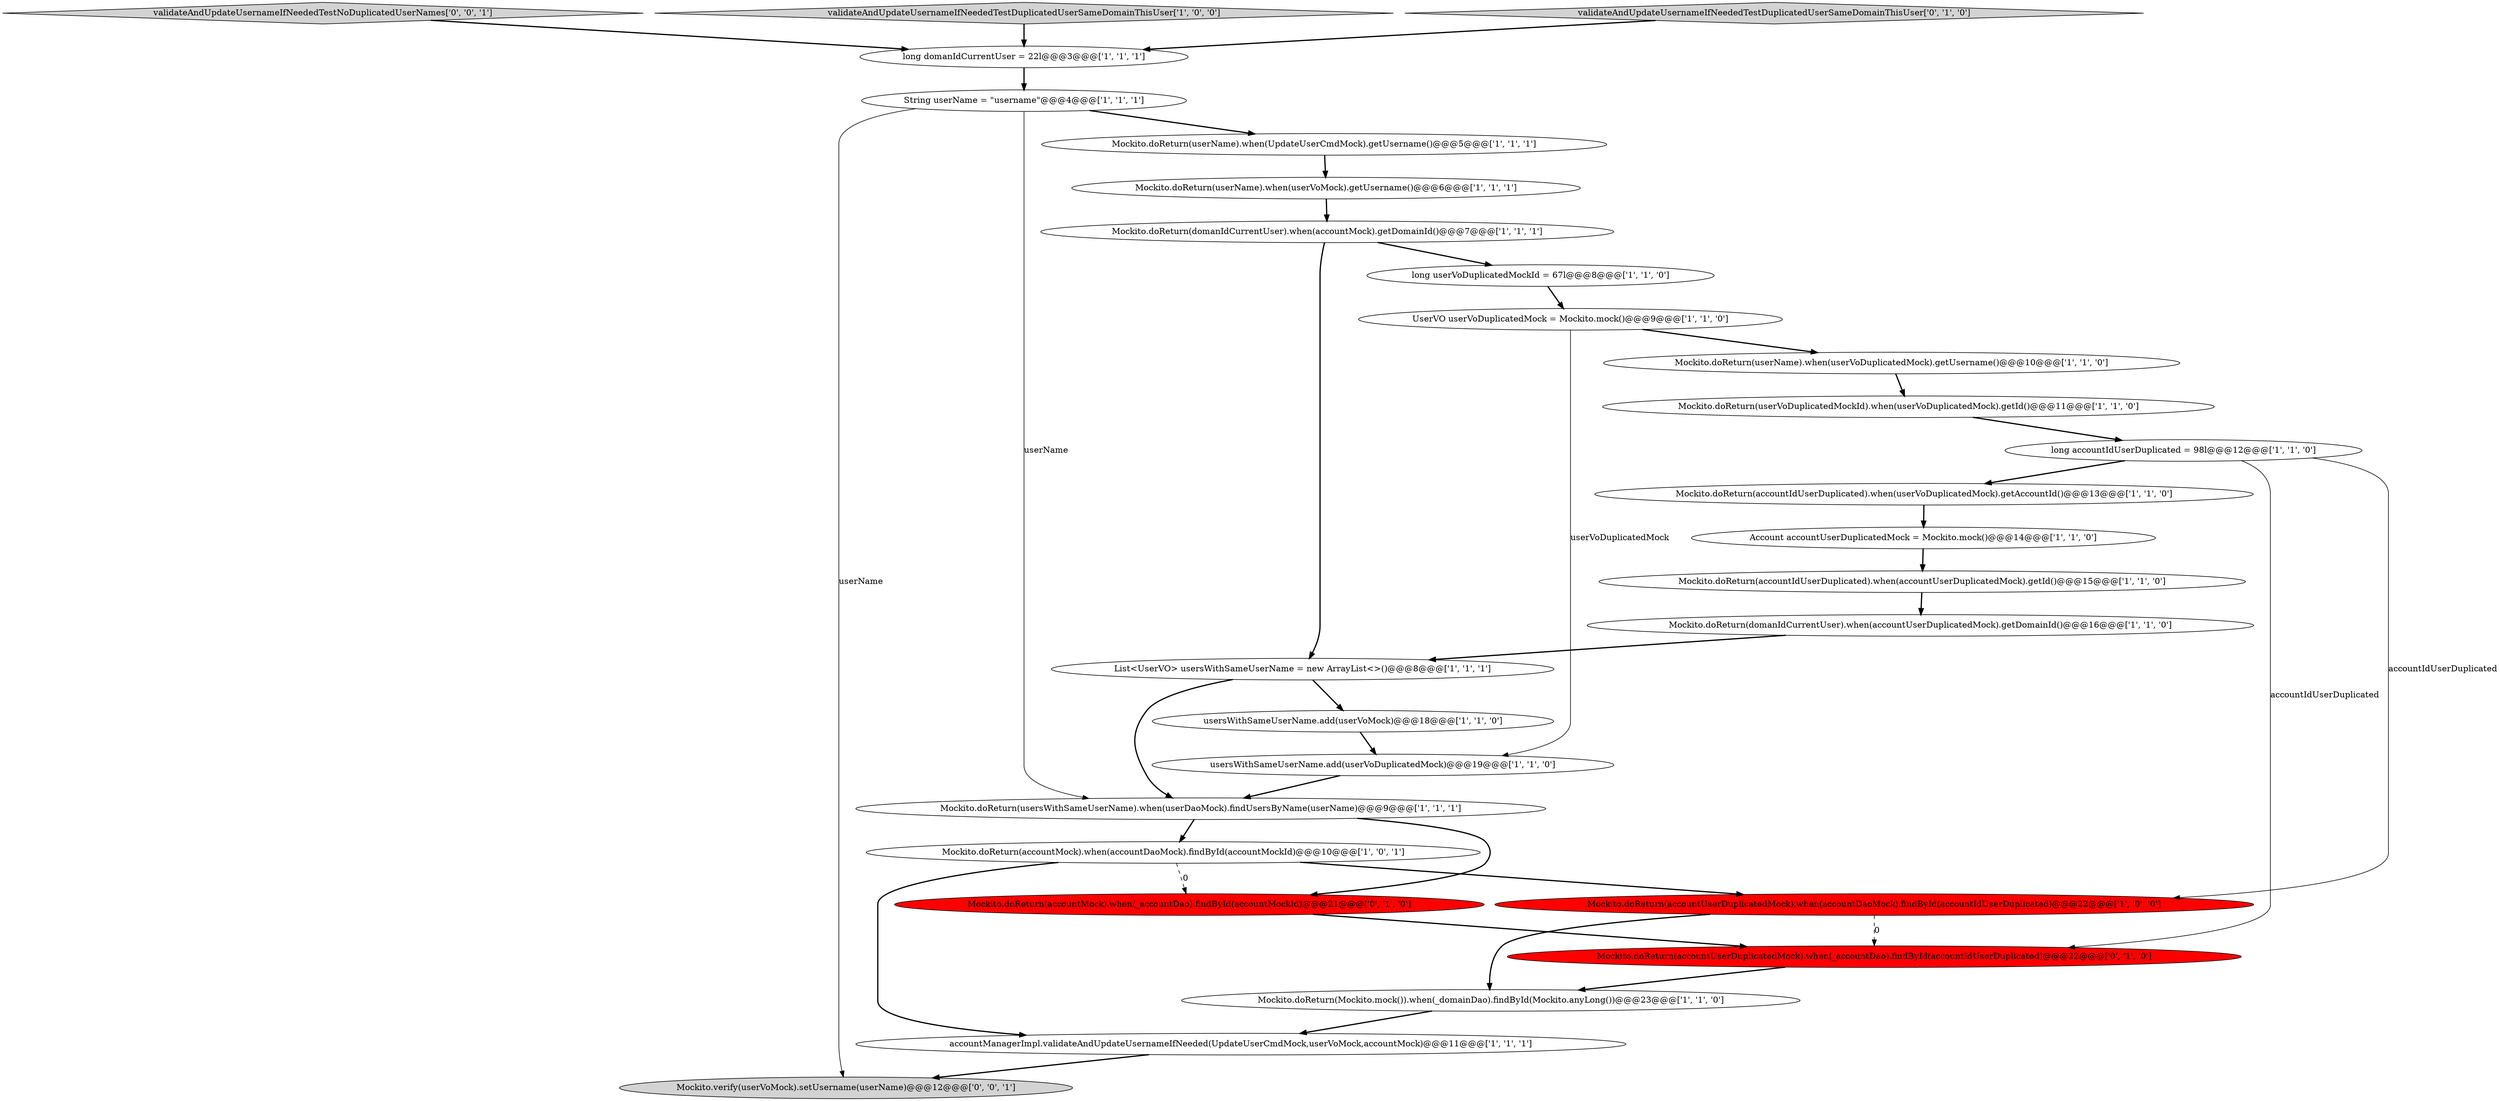 digraph {
8 [style = filled, label = "Mockito.doReturn(userVoDuplicatedMockId).when(userVoDuplicatedMock).getId()@@@11@@@['1', '1', '0']", fillcolor = white, shape = ellipse image = "AAA0AAABBB1BBB"];
25 [style = filled, label = "Mockito.doReturn(accountMock).when(_accountDao).findById(accountMockId)@@@21@@@['0', '1', '0']", fillcolor = red, shape = ellipse image = "AAA1AAABBB2BBB"];
18 [style = filled, label = "Mockito.doReturn(usersWithSameUserName).when(userDaoMock).findUsersByName(userName)@@@9@@@['1', '1', '1']", fillcolor = white, shape = ellipse image = "AAA0AAABBB1BBB"];
9 [style = filled, label = "String userName = \"username\"@@@4@@@['1', '1', '1']", fillcolor = white, shape = ellipse image = "AAA0AAABBB1BBB"];
23 [style = filled, label = "Mockito.doReturn(accountUserDuplicatedMock).when(_accountDao).findById(accountIdUserDuplicated)@@@22@@@['0', '1', '0']", fillcolor = red, shape = ellipse image = "AAA1AAABBB2BBB"];
27 [style = filled, label = "validateAndUpdateUsernameIfNeededTestNoDuplicatedUserNames['0', '0', '1']", fillcolor = lightgray, shape = diamond image = "AAA0AAABBB3BBB"];
5 [style = filled, label = "Mockito.doReturn(Mockito.mock()).when(_domainDao).findById(Mockito.anyLong())@@@23@@@['1', '1', '0']", fillcolor = white, shape = ellipse image = "AAA0AAABBB1BBB"];
6 [style = filled, label = "Mockito.doReturn(userName).when(userVoDuplicatedMock).getUsername()@@@10@@@['1', '1', '0']", fillcolor = white, shape = ellipse image = "AAA0AAABBB1BBB"];
3 [style = filled, label = "Mockito.doReturn(userName).when(userVoMock).getUsername()@@@6@@@['1', '1', '1']", fillcolor = white, shape = ellipse image = "AAA0AAABBB1BBB"];
19 [style = filled, label = "long domanIdCurrentUser = 22l@@@3@@@['1', '1', '1']", fillcolor = white, shape = ellipse image = "AAA0AAABBB1BBB"];
4 [style = filled, label = "long accountIdUserDuplicated = 98l@@@12@@@['1', '1', '0']", fillcolor = white, shape = ellipse image = "AAA0AAABBB1BBB"];
26 [style = filled, label = "Mockito.verify(userVoMock).setUsername(userName)@@@12@@@['0', '0', '1']", fillcolor = lightgray, shape = ellipse image = "AAA0AAABBB3BBB"];
0 [style = filled, label = "long userVoDuplicatedMockId = 67l@@@8@@@['1', '1', '0']", fillcolor = white, shape = ellipse image = "AAA0AAABBB1BBB"];
14 [style = filled, label = "Mockito.doReturn(accountIdUserDuplicated).when(accountUserDuplicatedMock).getId()@@@15@@@['1', '1', '0']", fillcolor = white, shape = ellipse image = "AAA0AAABBB1BBB"];
2 [style = filled, label = "accountManagerImpl.validateAndUpdateUsernameIfNeeded(UpdateUserCmdMock,userVoMock,accountMock)@@@11@@@['1', '1', '1']", fillcolor = white, shape = ellipse image = "AAA0AAABBB1BBB"];
7 [style = filled, label = "UserVO userVoDuplicatedMock = Mockito.mock()@@@9@@@['1', '1', '0']", fillcolor = white, shape = ellipse image = "AAA0AAABBB1BBB"];
11 [style = filled, label = "Mockito.doReturn(domanIdCurrentUser).when(accountUserDuplicatedMock).getDomainId()@@@16@@@['1', '1', '0']", fillcolor = white, shape = ellipse image = "AAA0AAABBB1BBB"];
20 [style = filled, label = "validateAndUpdateUsernameIfNeededTestDuplicatedUserSameDomainThisUser['1', '0', '0']", fillcolor = lightgray, shape = diamond image = "AAA0AAABBB1BBB"];
10 [style = filled, label = "Mockito.doReturn(userName).when(UpdateUserCmdMock).getUsername()@@@5@@@['1', '1', '1']", fillcolor = white, shape = ellipse image = "AAA0AAABBB1BBB"];
22 [style = filled, label = "Account accountUserDuplicatedMock = Mockito.mock()@@@14@@@['1', '1', '0']", fillcolor = white, shape = ellipse image = "AAA0AAABBB1BBB"];
13 [style = filled, label = "Mockito.doReturn(domanIdCurrentUser).when(accountMock).getDomainId()@@@7@@@['1', '1', '1']", fillcolor = white, shape = ellipse image = "AAA0AAABBB1BBB"];
16 [style = filled, label = "Mockito.doReturn(accountMock).when(accountDaoMock).findById(accountMockId)@@@10@@@['1', '0', '1']", fillcolor = white, shape = ellipse image = "AAA0AAABBB1BBB"];
1 [style = filled, label = "usersWithSameUserName.add(userVoMock)@@@18@@@['1', '1', '0']", fillcolor = white, shape = ellipse image = "AAA0AAABBB1BBB"];
24 [style = filled, label = "validateAndUpdateUsernameIfNeededTestDuplicatedUserSameDomainThisUser['0', '1', '0']", fillcolor = lightgray, shape = diamond image = "AAA0AAABBB2BBB"];
21 [style = filled, label = "List<UserVO> usersWithSameUserName = new ArrayList<>()@@@8@@@['1', '1', '1']", fillcolor = white, shape = ellipse image = "AAA0AAABBB1BBB"];
15 [style = filled, label = "Mockito.doReturn(accountUserDuplicatedMock).when(accountDaoMock).findById(accountIdUserDuplicated)@@@22@@@['1', '0', '0']", fillcolor = red, shape = ellipse image = "AAA1AAABBB1BBB"];
12 [style = filled, label = "Mockito.doReturn(accountIdUserDuplicated).when(userVoDuplicatedMock).getAccountId()@@@13@@@['1', '1', '0']", fillcolor = white, shape = ellipse image = "AAA0AAABBB1BBB"];
17 [style = filled, label = "usersWithSameUserName.add(userVoDuplicatedMock)@@@19@@@['1', '1', '0']", fillcolor = white, shape = ellipse image = "AAA0AAABBB1BBB"];
16->15 [style = bold, label=""];
2->26 [style = bold, label=""];
15->23 [style = dashed, label="0"];
24->19 [style = bold, label=""];
23->5 [style = bold, label=""];
25->23 [style = bold, label=""];
16->25 [style = dashed, label="0"];
11->21 [style = bold, label=""];
10->3 [style = bold, label=""];
7->17 [style = solid, label="userVoDuplicatedMock"];
4->15 [style = solid, label="accountIdUserDuplicated"];
9->10 [style = bold, label=""];
16->2 [style = bold, label=""];
21->18 [style = bold, label=""];
15->5 [style = bold, label=""];
1->17 [style = bold, label=""];
9->18 [style = solid, label="userName"];
0->7 [style = bold, label=""];
4->23 [style = solid, label="accountIdUserDuplicated"];
5->2 [style = bold, label=""];
19->9 [style = bold, label=""];
21->1 [style = bold, label=""];
6->8 [style = bold, label=""];
7->6 [style = bold, label=""];
18->25 [style = bold, label=""];
3->13 [style = bold, label=""];
4->12 [style = bold, label=""];
27->19 [style = bold, label=""];
8->4 [style = bold, label=""];
22->14 [style = bold, label=""];
20->19 [style = bold, label=""];
13->21 [style = bold, label=""];
9->26 [style = solid, label="userName"];
14->11 [style = bold, label=""];
12->22 [style = bold, label=""];
17->18 [style = bold, label=""];
13->0 [style = bold, label=""];
18->16 [style = bold, label=""];
}

